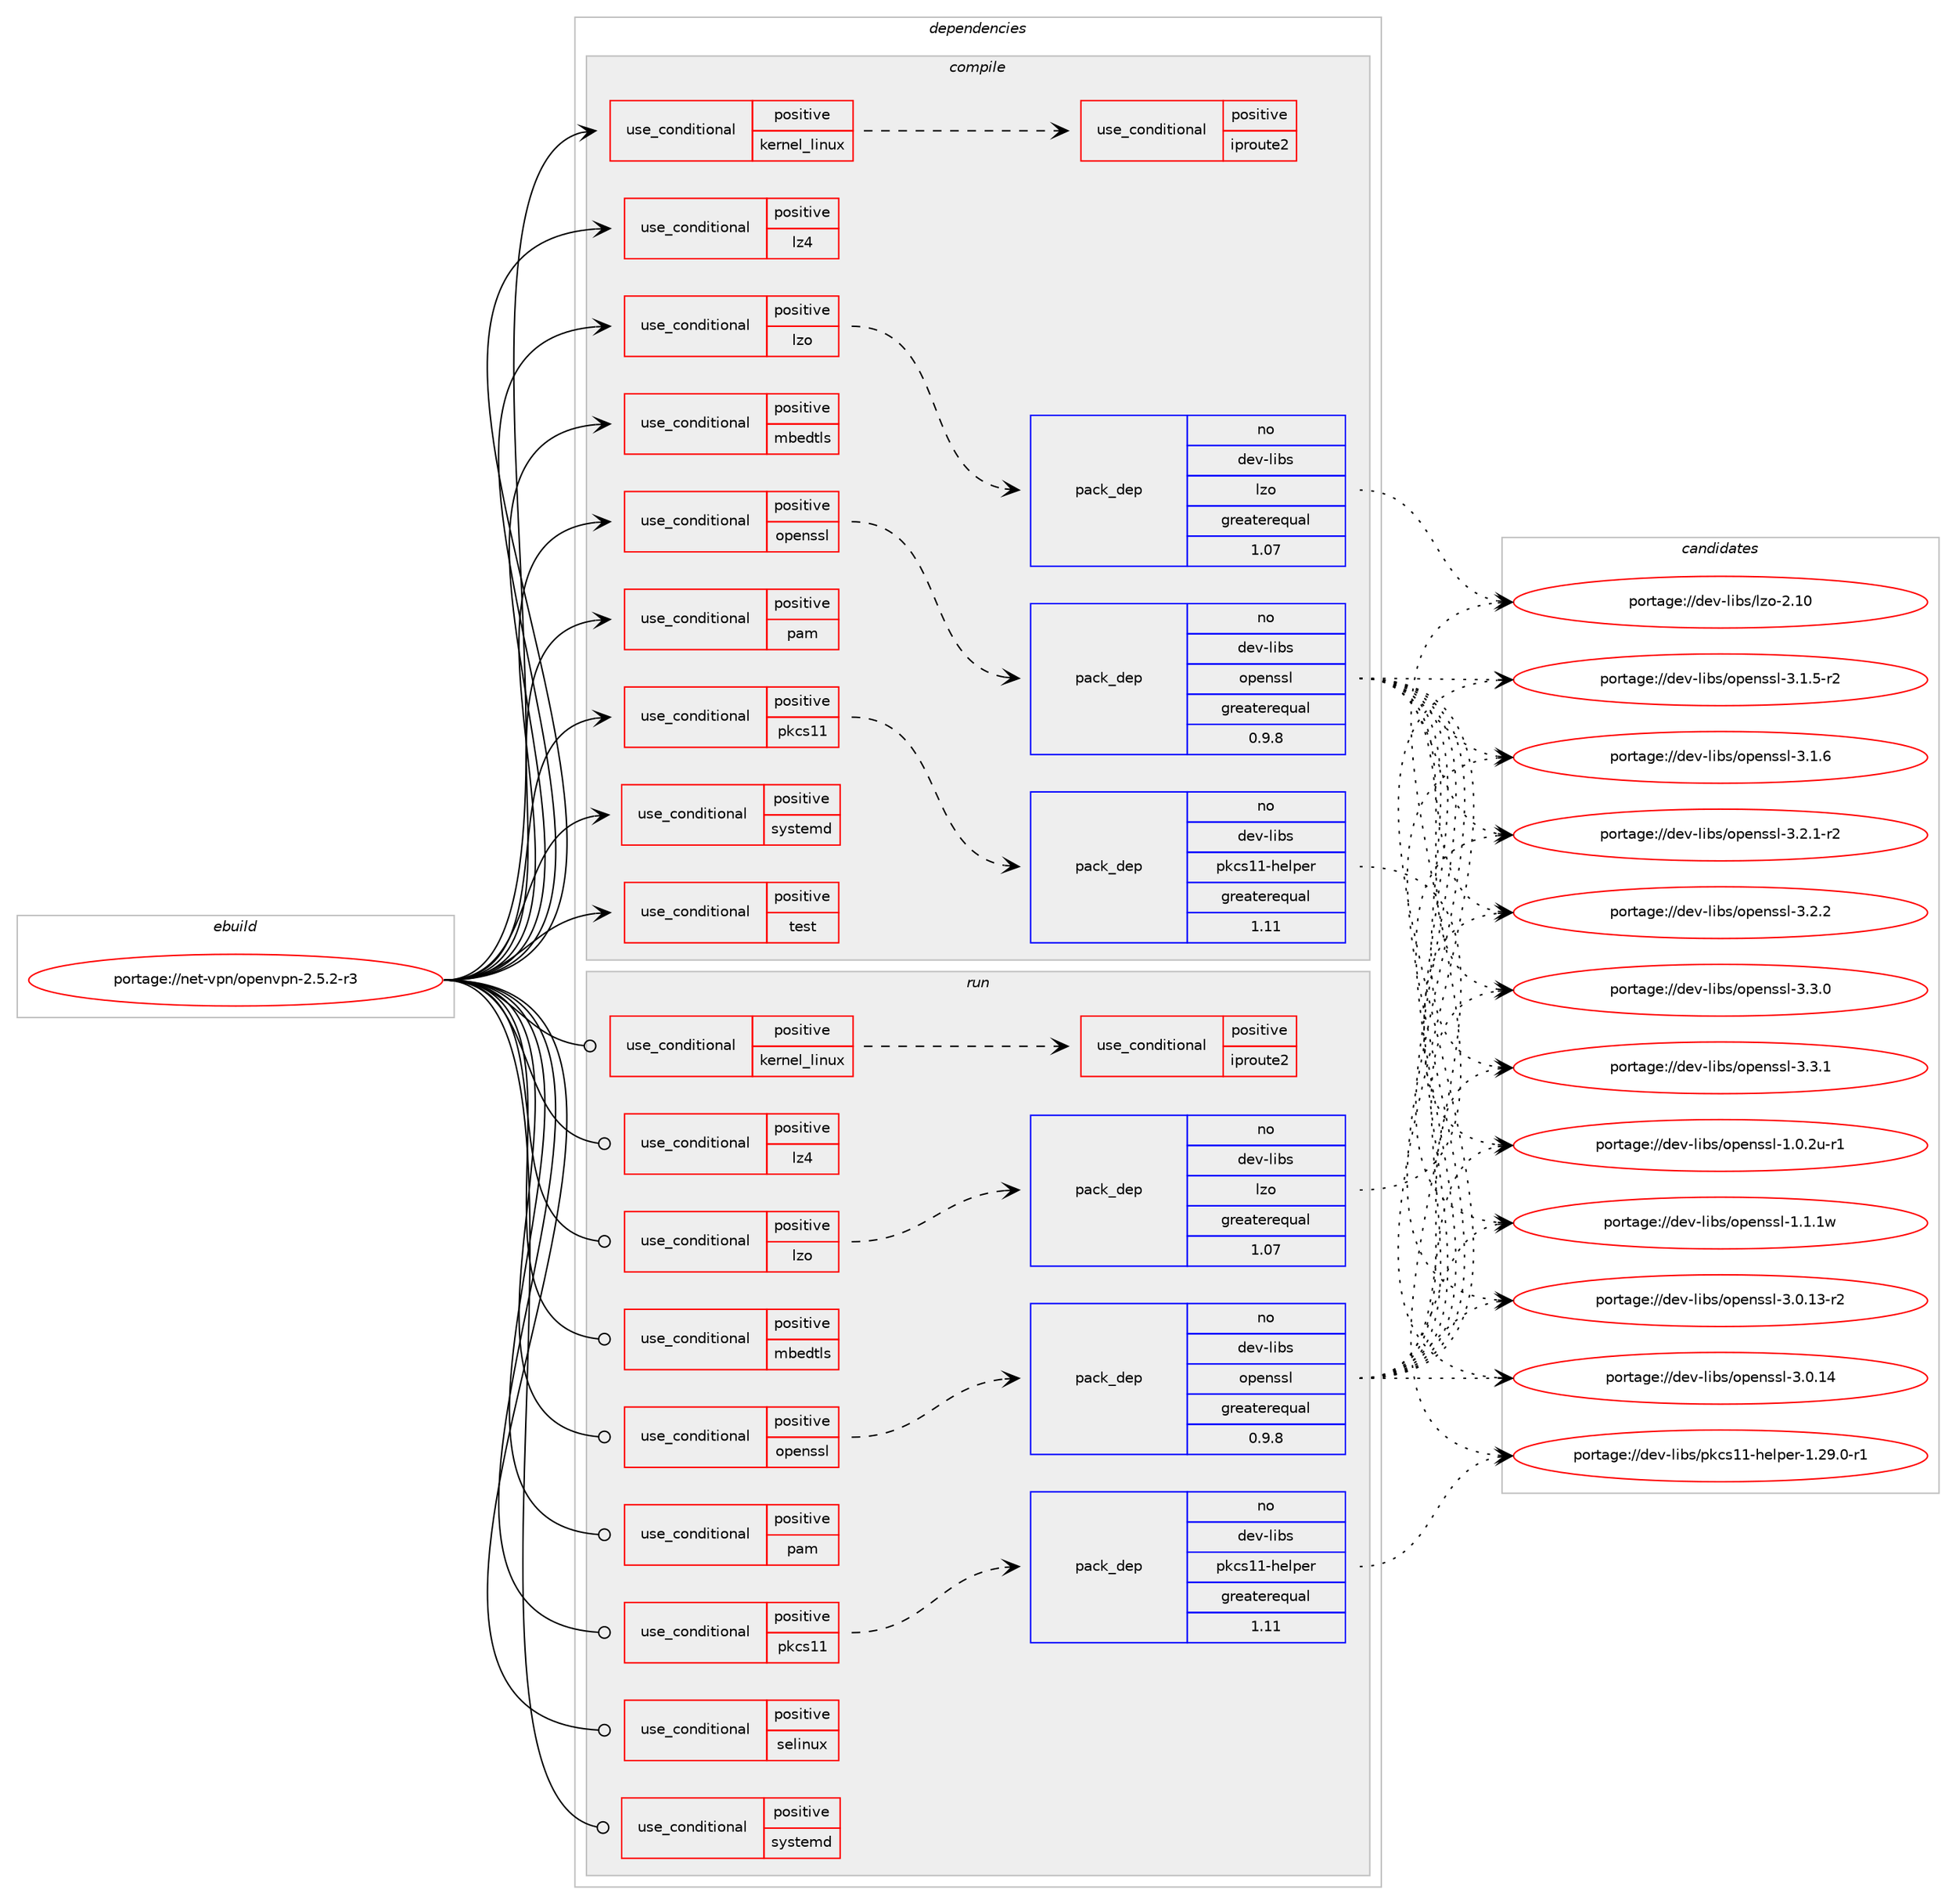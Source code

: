 digraph prolog {

# *************
# Graph options
# *************

newrank=true;
concentrate=true;
compound=true;
graph [rankdir=LR,fontname=Helvetica,fontsize=10,ranksep=1.5];#, ranksep=2.5, nodesep=0.2];
edge  [arrowhead=vee];
node  [fontname=Helvetica,fontsize=10];

# **********
# The ebuild
# **********

subgraph cluster_leftcol {
color=gray;
rank=same;
label=<<i>ebuild</i>>;
id [label="portage://net-vpn/openvpn-2.5.2-r3", color=red, width=4, href="../net-vpn/openvpn-2.5.2-r3.svg"];
}

# ****************
# The dependencies
# ****************

subgraph cluster_midcol {
color=gray;
label=<<i>dependencies</i>>;
subgraph cluster_compile {
fillcolor="#eeeeee";
style=filled;
label=<<i>compile</i>>;
subgraph cond99670 {
dependency195450 [label=<<TABLE BORDER="0" CELLBORDER="1" CELLSPACING="0" CELLPADDING="4"><TR><TD ROWSPAN="3" CELLPADDING="10">use_conditional</TD></TR><TR><TD>positive</TD></TR><TR><TD>kernel_linux</TD></TR></TABLE>>, shape=none, color=red];
subgraph cond99671 {
dependency195451 [label=<<TABLE BORDER="0" CELLBORDER="1" CELLSPACING="0" CELLPADDING="4"><TR><TD ROWSPAN="3" CELLPADDING="10">use_conditional</TD></TR><TR><TD>positive</TD></TR><TR><TD>iproute2</TD></TR></TABLE>>, shape=none, color=red];
# *** BEGIN UNKNOWN DEPENDENCY TYPE (TODO) ***
# dependency195451 -> package_dependency(portage://net-vpn/openvpn-2.5.2-r3,install,no,sys-apps,iproute2,none,[,,],[],[use(disable(minimal),none)])
# *** END UNKNOWN DEPENDENCY TYPE (TODO) ***

}
dependency195450:e -> dependency195451:w [weight=20,style="dashed",arrowhead="vee"];
}
id:e -> dependency195450:w [weight=20,style="solid",arrowhead="vee"];
subgraph cond99672 {
dependency195452 [label=<<TABLE BORDER="0" CELLBORDER="1" CELLSPACING="0" CELLPADDING="4"><TR><TD ROWSPAN="3" CELLPADDING="10">use_conditional</TD></TR><TR><TD>positive</TD></TR><TR><TD>lz4</TD></TR></TABLE>>, shape=none, color=red];
# *** BEGIN UNKNOWN DEPENDENCY TYPE (TODO) ***
# dependency195452 -> package_dependency(portage://net-vpn/openvpn-2.5.2-r3,install,no,app-arch,lz4,none,[,,],[],[])
# *** END UNKNOWN DEPENDENCY TYPE (TODO) ***

}
id:e -> dependency195452:w [weight=20,style="solid",arrowhead="vee"];
subgraph cond99673 {
dependency195453 [label=<<TABLE BORDER="0" CELLBORDER="1" CELLSPACING="0" CELLPADDING="4"><TR><TD ROWSPAN="3" CELLPADDING="10">use_conditional</TD></TR><TR><TD>positive</TD></TR><TR><TD>lzo</TD></TR></TABLE>>, shape=none, color=red];
subgraph pack93054 {
dependency195454 [label=<<TABLE BORDER="0" CELLBORDER="1" CELLSPACING="0" CELLPADDING="4" WIDTH="220"><TR><TD ROWSPAN="6" CELLPADDING="30">pack_dep</TD></TR><TR><TD WIDTH="110">no</TD></TR><TR><TD>dev-libs</TD></TR><TR><TD>lzo</TD></TR><TR><TD>greaterequal</TD></TR><TR><TD>1.07</TD></TR></TABLE>>, shape=none, color=blue];
}
dependency195453:e -> dependency195454:w [weight=20,style="dashed",arrowhead="vee"];
}
id:e -> dependency195453:w [weight=20,style="solid",arrowhead="vee"];
subgraph cond99674 {
dependency195455 [label=<<TABLE BORDER="0" CELLBORDER="1" CELLSPACING="0" CELLPADDING="4"><TR><TD ROWSPAN="3" CELLPADDING="10">use_conditional</TD></TR><TR><TD>positive</TD></TR><TR><TD>mbedtls</TD></TR></TABLE>>, shape=none, color=red];
# *** BEGIN UNKNOWN DEPENDENCY TYPE (TODO) ***
# dependency195455 -> package_dependency(portage://net-vpn/openvpn-2.5.2-r3,install,no,net-libs,mbedtls,none,[,,],any_same_slot,[])
# *** END UNKNOWN DEPENDENCY TYPE (TODO) ***

}
id:e -> dependency195455:w [weight=20,style="solid",arrowhead="vee"];
subgraph cond99675 {
dependency195456 [label=<<TABLE BORDER="0" CELLBORDER="1" CELLSPACING="0" CELLPADDING="4"><TR><TD ROWSPAN="3" CELLPADDING="10">use_conditional</TD></TR><TR><TD>positive</TD></TR><TR><TD>openssl</TD></TR></TABLE>>, shape=none, color=red];
subgraph pack93055 {
dependency195457 [label=<<TABLE BORDER="0" CELLBORDER="1" CELLSPACING="0" CELLPADDING="4" WIDTH="220"><TR><TD ROWSPAN="6" CELLPADDING="30">pack_dep</TD></TR><TR><TD WIDTH="110">no</TD></TR><TR><TD>dev-libs</TD></TR><TR><TD>openssl</TD></TR><TR><TD>greaterequal</TD></TR><TR><TD>0.9.8</TD></TR></TABLE>>, shape=none, color=blue];
}
dependency195456:e -> dependency195457:w [weight=20,style="dashed",arrowhead="vee"];
}
id:e -> dependency195456:w [weight=20,style="solid",arrowhead="vee"];
subgraph cond99676 {
dependency195458 [label=<<TABLE BORDER="0" CELLBORDER="1" CELLSPACING="0" CELLPADDING="4"><TR><TD ROWSPAN="3" CELLPADDING="10">use_conditional</TD></TR><TR><TD>positive</TD></TR><TR><TD>pam</TD></TR></TABLE>>, shape=none, color=red];
# *** BEGIN UNKNOWN DEPENDENCY TYPE (TODO) ***
# dependency195458 -> package_dependency(portage://net-vpn/openvpn-2.5.2-r3,install,no,sys-libs,pam,none,[,,],[],[])
# *** END UNKNOWN DEPENDENCY TYPE (TODO) ***

}
id:e -> dependency195458:w [weight=20,style="solid",arrowhead="vee"];
subgraph cond99677 {
dependency195459 [label=<<TABLE BORDER="0" CELLBORDER="1" CELLSPACING="0" CELLPADDING="4"><TR><TD ROWSPAN="3" CELLPADDING="10">use_conditional</TD></TR><TR><TD>positive</TD></TR><TR><TD>pkcs11</TD></TR></TABLE>>, shape=none, color=red];
subgraph pack93056 {
dependency195460 [label=<<TABLE BORDER="0" CELLBORDER="1" CELLSPACING="0" CELLPADDING="4" WIDTH="220"><TR><TD ROWSPAN="6" CELLPADDING="30">pack_dep</TD></TR><TR><TD WIDTH="110">no</TD></TR><TR><TD>dev-libs</TD></TR><TR><TD>pkcs11-helper</TD></TR><TR><TD>greaterequal</TD></TR><TR><TD>1.11</TD></TR></TABLE>>, shape=none, color=blue];
}
dependency195459:e -> dependency195460:w [weight=20,style="dashed",arrowhead="vee"];
}
id:e -> dependency195459:w [weight=20,style="solid",arrowhead="vee"];
subgraph cond99678 {
dependency195461 [label=<<TABLE BORDER="0" CELLBORDER="1" CELLSPACING="0" CELLPADDING="4"><TR><TD ROWSPAN="3" CELLPADDING="10">use_conditional</TD></TR><TR><TD>positive</TD></TR><TR><TD>systemd</TD></TR></TABLE>>, shape=none, color=red];
# *** BEGIN UNKNOWN DEPENDENCY TYPE (TODO) ***
# dependency195461 -> package_dependency(portage://net-vpn/openvpn-2.5.2-r3,install,no,sys-apps,systemd,none,[,,],[],[])
# *** END UNKNOWN DEPENDENCY TYPE (TODO) ***

}
id:e -> dependency195461:w [weight=20,style="solid",arrowhead="vee"];
subgraph cond99679 {
dependency195462 [label=<<TABLE BORDER="0" CELLBORDER="1" CELLSPACING="0" CELLPADDING="4"><TR><TD ROWSPAN="3" CELLPADDING="10">use_conditional</TD></TR><TR><TD>positive</TD></TR><TR><TD>test</TD></TR></TABLE>>, shape=none, color=red];
# *** BEGIN UNKNOWN DEPENDENCY TYPE (TODO) ***
# dependency195462 -> package_dependency(portage://net-vpn/openvpn-2.5.2-r3,install,no,dev-util,cmocka,none,[,,],[],[])
# *** END UNKNOWN DEPENDENCY TYPE (TODO) ***

}
id:e -> dependency195462:w [weight=20,style="solid",arrowhead="vee"];
}
subgraph cluster_compileandrun {
fillcolor="#eeeeee";
style=filled;
label=<<i>compile and run</i>>;
}
subgraph cluster_run {
fillcolor="#eeeeee";
style=filled;
label=<<i>run</i>>;
subgraph cond99680 {
dependency195463 [label=<<TABLE BORDER="0" CELLBORDER="1" CELLSPACING="0" CELLPADDING="4"><TR><TD ROWSPAN="3" CELLPADDING="10">use_conditional</TD></TR><TR><TD>positive</TD></TR><TR><TD>kernel_linux</TD></TR></TABLE>>, shape=none, color=red];
subgraph cond99681 {
dependency195464 [label=<<TABLE BORDER="0" CELLBORDER="1" CELLSPACING="0" CELLPADDING="4"><TR><TD ROWSPAN="3" CELLPADDING="10">use_conditional</TD></TR><TR><TD>positive</TD></TR><TR><TD>iproute2</TD></TR></TABLE>>, shape=none, color=red];
# *** BEGIN UNKNOWN DEPENDENCY TYPE (TODO) ***
# dependency195464 -> package_dependency(portage://net-vpn/openvpn-2.5.2-r3,run,no,sys-apps,iproute2,none,[,,],[],[use(disable(minimal),none)])
# *** END UNKNOWN DEPENDENCY TYPE (TODO) ***

}
dependency195463:e -> dependency195464:w [weight=20,style="dashed",arrowhead="vee"];
}
id:e -> dependency195463:w [weight=20,style="solid",arrowhead="odot"];
subgraph cond99682 {
dependency195465 [label=<<TABLE BORDER="0" CELLBORDER="1" CELLSPACING="0" CELLPADDING="4"><TR><TD ROWSPAN="3" CELLPADDING="10">use_conditional</TD></TR><TR><TD>positive</TD></TR><TR><TD>lz4</TD></TR></TABLE>>, shape=none, color=red];
# *** BEGIN UNKNOWN DEPENDENCY TYPE (TODO) ***
# dependency195465 -> package_dependency(portage://net-vpn/openvpn-2.5.2-r3,run,no,app-arch,lz4,none,[,,],[],[])
# *** END UNKNOWN DEPENDENCY TYPE (TODO) ***

}
id:e -> dependency195465:w [weight=20,style="solid",arrowhead="odot"];
subgraph cond99683 {
dependency195466 [label=<<TABLE BORDER="0" CELLBORDER="1" CELLSPACING="0" CELLPADDING="4"><TR><TD ROWSPAN="3" CELLPADDING="10">use_conditional</TD></TR><TR><TD>positive</TD></TR><TR><TD>lzo</TD></TR></TABLE>>, shape=none, color=red];
subgraph pack93057 {
dependency195467 [label=<<TABLE BORDER="0" CELLBORDER="1" CELLSPACING="0" CELLPADDING="4" WIDTH="220"><TR><TD ROWSPAN="6" CELLPADDING="30">pack_dep</TD></TR><TR><TD WIDTH="110">no</TD></TR><TR><TD>dev-libs</TD></TR><TR><TD>lzo</TD></TR><TR><TD>greaterequal</TD></TR><TR><TD>1.07</TD></TR></TABLE>>, shape=none, color=blue];
}
dependency195466:e -> dependency195467:w [weight=20,style="dashed",arrowhead="vee"];
}
id:e -> dependency195466:w [weight=20,style="solid",arrowhead="odot"];
subgraph cond99684 {
dependency195468 [label=<<TABLE BORDER="0" CELLBORDER="1" CELLSPACING="0" CELLPADDING="4"><TR><TD ROWSPAN="3" CELLPADDING="10">use_conditional</TD></TR><TR><TD>positive</TD></TR><TR><TD>mbedtls</TD></TR></TABLE>>, shape=none, color=red];
# *** BEGIN UNKNOWN DEPENDENCY TYPE (TODO) ***
# dependency195468 -> package_dependency(portage://net-vpn/openvpn-2.5.2-r3,run,no,net-libs,mbedtls,none,[,,],any_same_slot,[])
# *** END UNKNOWN DEPENDENCY TYPE (TODO) ***

}
id:e -> dependency195468:w [weight=20,style="solid",arrowhead="odot"];
subgraph cond99685 {
dependency195469 [label=<<TABLE BORDER="0" CELLBORDER="1" CELLSPACING="0" CELLPADDING="4"><TR><TD ROWSPAN="3" CELLPADDING="10">use_conditional</TD></TR><TR><TD>positive</TD></TR><TR><TD>openssl</TD></TR></TABLE>>, shape=none, color=red];
subgraph pack93058 {
dependency195470 [label=<<TABLE BORDER="0" CELLBORDER="1" CELLSPACING="0" CELLPADDING="4" WIDTH="220"><TR><TD ROWSPAN="6" CELLPADDING="30">pack_dep</TD></TR><TR><TD WIDTH="110">no</TD></TR><TR><TD>dev-libs</TD></TR><TR><TD>openssl</TD></TR><TR><TD>greaterequal</TD></TR><TR><TD>0.9.8</TD></TR></TABLE>>, shape=none, color=blue];
}
dependency195469:e -> dependency195470:w [weight=20,style="dashed",arrowhead="vee"];
}
id:e -> dependency195469:w [weight=20,style="solid",arrowhead="odot"];
subgraph cond99686 {
dependency195471 [label=<<TABLE BORDER="0" CELLBORDER="1" CELLSPACING="0" CELLPADDING="4"><TR><TD ROWSPAN="3" CELLPADDING="10">use_conditional</TD></TR><TR><TD>positive</TD></TR><TR><TD>pam</TD></TR></TABLE>>, shape=none, color=red];
# *** BEGIN UNKNOWN DEPENDENCY TYPE (TODO) ***
# dependency195471 -> package_dependency(portage://net-vpn/openvpn-2.5.2-r3,run,no,sys-libs,pam,none,[,,],[],[])
# *** END UNKNOWN DEPENDENCY TYPE (TODO) ***

}
id:e -> dependency195471:w [weight=20,style="solid",arrowhead="odot"];
subgraph cond99687 {
dependency195472 [label=<<TABLE BORDER="0" CELLBORDER="1" CELLSPACING="0" CELLPADDING="4"><TR><TD ROWSPAN="3" CELLPADDING="10">use_conditional</TD></TR><TR><TD>positive</TD></TR><TR><TD>pkcs11</TD></TR></TABLE>>, shape=none, color=red];
subgraph pack93059 {
dependency195473 [label=<<TABLE BORDER="0" CELLBORDER="1" CELLSPACING="0" CELLPADDING="4" WIDTH="220"><TR><TD ROWSPAN="6" CELLPADDING="30">pack_dep</TD></TR><TR><TD WIDTH="110">no</TD></TR><TR><TD>dev-libs</TD></TR><TR><TD>pkcs11-helper</TD></TR><TR><TD>greaterequal</TD></TR><TR><TD>1.11</TD></TR></TABLE>>, shape=none, color=blue];
}
dependency195472:e -> dependency195473:w [weight=20,style="dashed",arrowhead="vee"];
}
id:e -> dependency195472:w [weight=20,style="solid",arrowhead="odot"];
subgraph cond99688 {
dependency195474 [label=<<TABLE BORDER="0" CELLBORDER="1" CELLSPACING="0" CELLPADDING="4"><TR><TD ROWSPAN="3" CELLPADDING="10">use_conditional</TD></TR><TR><TD>positive</TD></TR><TR><TD>selinux</TD></TR></TABLE>>, shape=none, color=red];
# *** BEGIN UNKNOWN DEPENDENCY TYPE (TODO) ***
# dependency195474 -> package_dependency(portage://net-vpn/openvpn-2.5.2-r3,run,no,sec-policy,selinux-openvpn,none,[,,],[],[])
# *** END UNKNOWN DEPENDENCY TYPE (TODO) ***

}
id:e -> dependency195474:w [weight=20,style="solid",arrowhead="odot"];
subgraph cond99689 {
dependency195475 [label=<<TABLE BORDER="0" CELLBORDER="1" CELLSPACING="0" CELLPADDING="4"><TR><TD ROWSPAN="3" CELLPADDING="10">use_conditional</TD></TR><TR><TD>positive</TD></TR><TR><TD>systemd</TD></TR></TABLE>>, shape=none, color=red];
# *** BEGIN UNKNOWN DEPENDENCY TYPE (TODO) ***
# dependency195475 -> package_dependency(portage://net-vpn/openvpn-2.5.2-r3,run,no,sys-apps,systemd,none,[,,],[],[])
# *** END UNKNOWN DEPENDENCY TYPE (TODO) ***

}
id:e -> dependency195475:w [weight=20,style="solid",arrowhead="odot"];
# *** BEGIN UNKNOWN DEPENDENCY TYPE (TODO) ***
# id -> package_dependency(portage://net-vpn/openvpn-2.5.2-r3,run,no,acct-group,openvpn,none,[,,],[],[])
# *** END UNKNOWN DEPENDENCY TYPE (TODO) ***

# *** BEGIN UNKNOWN DEPENDENCY TYPE (TODO) ***
# id -> package_dependency(portage://net-vpn/openvpn-2.5.2-r3,run,no,acct-user,openvpn,none,[,,],[],[])
# *** END UNKNOWN DEPENDENCY TYPE (TODO) ***

# *** BEGIN UNKNOWN DEPENDENCY TYPE (TODO) ***
# id -> package_dependency(portage://net-vpn/openvpn-2.5.2-r3,run,no,virtual,tmpfiles,none,[,,],[],[])
# *** END UNKNOWN DEPENDENCY TYPE (TODO) ***

}
}

# **************
# The candidates
# **************

subgraph cluster_choices {
rank=same;
color=gray;
label=<<i>candidates</i>>;

subgraph choice93054 {
color=black;
nodesep=1;
choice1001011184510810598115471081221114550464948 [label="portage://dev-libs/lzo-2.10", color=red, width=4,href="../dev-libs/lzo-2.10.svg"];
dependency195454:e -> choice1001011184510810598115471081221114550464948:w [style=dotted,weight="100"];
}
subgraph choice93055 {
color=black;
nodesep=1;
choice1001011184510810598115471111121011101151151084549464846501174511449 [label="portage://dev-libs/openssl-1.0.2u-r1", color=red, width=4,href="../dev-libs/openssl-1.0.2u-r1.svg"];
choice100101118451081059811547111112101110115115108454946494649119 [label="portage://dev-libs/openssl-1.1.1w", color=red, width=4,href="../dev-libs/openssl-1.1.1w.svg"];
choice100101118451081059811547111112101110115115108455146484649514511450 [label="portage://dev-libs/openssl-3.0.13-r2", color=red, width=4,href="../dev-libs/openssl-3.0.13-r2.svg"];
choice10010111845108105981154711111210111011511510845514648464952 [label="portage://dev-libs/openssl-3.0.14", color=red, width=4,href="../dev-libs/openssl-3.0.14.svg"];
choice1001011184510810598115471111121011101151151084551464946534511450 [label="portage://dev-libs/openssl-3.1.5-r2", color=red, width=4,href="../dev-libs/openssl-3.1.5-r2.svg"];
choice100101118451081059811547111112101110115115108455146494654 [label="portage://dev-libs/openssl-3.1.6", color=red, width=4,href="../dev-libs/openssl-3.1.6.svg"];
choice1001011184510810598115471111121011101151151084551465046494511450 [label="portage://dev-libs/openssl-3.2.1-r2", color=red, width=4,href="../dev-libs/openssl-3.2.1-r2.svg"];
choice100101118451081059811547111112101110115115108455146504650 [label="portage://dev-libs/openssl-3.2.2", color=red, width=4,href="../dev-libs/openssl-3.2.2.svg"];
choice100101118451081059811547111112101110115115108455146514648 [label="portage://dev-libs/openssl-3.3.0", color=red, width=4,href="../dev-libs/openssl-3.3.0.svg"];
choice100101118451081059811547111112101110115115108455146514649 [label="portage://dev-libs/openssl-3.3.1", color=red, width=4,href="../dev-libs/openssl-3.3.1.svg"];
dependency195457:e -> choice1001011184510810598115471111121011101151151084549464846501174511449:w [style=dotted,weight="100"];
dependency195457:e -> choice100101118451081059811547111112101110115115108454946494649119:w [style=dotted,weight="100"];
dependency195457:e -> choice100101118451081059811547111112101110115115108455146484649514511450:w [style=dotted,weight="100"];
dependency195457:e -> choice10010111845108105981154711111210111011511510845514648464952:w [style=dotted,weight="100"];
dependency195457:e -> choice1001011184510810598115471111121011101151151084551464946534511450:w [style=dotted,weight="100"];
dependency195457:e -> choice100101118451081059811547111112101110115115108455146494654:w [style=dotted,weight="100"];
dependency195457:e -> choice1001011184510810598115471111121011101151151084551465046494511450:w [style=dotted,weight="100"];
dependency195457:e -> choice100101118451081059811547111112101110115115108455146504650:w [style=dotted,weight="100"];
dependency195457:e -> choice100101118451081059811547111112101110115115108455146514648:w [style=dotted,weight="100"];
dependency195457:e -> choice100101118451081059811547111112101110115115108455146514649:w [style=dotted,weight="100"];
}
subgraph choice93056 {
color=black;
nodesep=1;
choice10010111845108105981154711210799115494945104101108112101114454946505746484511449 [label="portage://dev-libs/pkcs11-helper-1.29.0-r1", color=red, width=4,href="../dev-libs/pkcs11-helper-1.29.0-r1.svg"];
dependency195460:e -> choice10010111845108105981154711210799115494945104101108112101114454946505746484511449:w [style=dotted,weight="100"];
}
subgraph choice93057 {
color=black;
nodesep=1;
choice1001011184510810598115471081221114550464948 [label="portage://dev-libs/lzo-2.10", color=red, width=4,href="../dev-libs/lzo-2.10.svg"];
dependency195467:e -> choice1001011184510810598115471081221114550464948:w [style=dotted,weight="100"];
}
subgraph choice93058 {
color=black;
nodesep=1;
choice1001011184510810598115471111121011101151151084549464846501174511449 [label="portage://dev-libs/openssl-1.0.2u-r1", color=red, width=4,href="../dev-libs/openssl-1.0.2u-r1.svg"];
choice100101118451081059811547111112101110115115108454946494649119 [label="portage://dev-libs/openssl-1.1.1w", color=red, width=4,href="../dev-libs/openssl-1.1.1w.svg"];
choice100101118451081059811547111112101110115115108455146484649514511450 [label="portage://dev-libs/openssl-3.0.13-r2", color=red, width=4,href="../dev-libs/openssl-3.0.13-r2.svg"];
choice10010111845108105981154711111210111011511510845514648464952 [label="portage://dev-libs/openssl-3.0.14", color=red, width=4,href="../dev-libs/openssl-3.0.14.svg"];
choice1001011184510810598115471111121011101151151084551464946534511450 [label="portage://dev-libs/openssl-3.1.5-r2", color=red, width=4,href="../dev-libs/openssl-3.1.5-r2.svg"];
choice100101118451081059811547111112101110115115108455146494654 [label="portage://dev-libs/openssl-3.1.6", color=red, width=4,href="../dev-libs/openssl-3.1.6.svg"];
choice1001011184510810598115471111121011101151151084551465046494511450 [label="portage://dev-libs/openssl-3.2.1-r2", color=red, width=4,href="../dev-libs/openssl-3.2.1-r2.svg"];
choice100101118451081059811547111112101110115115108455146504650 [label="portage://dev-libs/openssl-3.2.2", color=red, width=4,href="../dev-libs/openssl-3.2.2.svg"];
choice100101118451081059811547111112101110115115108455146514648 [label="portage://dev-libs/openssl-3.3.0", color=red, width=4,href="../dev-libs/openssl-3.3.0.svg"];
choice100101118451081059811547111112101110115115108455146514649 [label="portage://dev-libs/openssl-3.3.1", color=red, width=4,href="../dev-libs/openssl-3.3.1.svg"];
dependency195470:e -> choice1001011184510810598115471111121011101151151084549464846501174511449:w [style=dotted,weight="100"];
dependency195470:e -> choice100101118451081059811547111112101110115115108454946494649119:w [style=dotted,weight="100"];
dependency195470:e -> choice100101118451081059811547111112101110115115108455146484649514511450:w [style=dotted,weight="100"];
dependency195470:e -> choice10010111845108105981154711111210111011511510845514648464952:w [style=dotted,weight="100"];
dependency195470:e -> choice1001011184510810598115471111121011101151151084551464946534511450:w [style=dotted,weight="100"];
dependency195470:e -> choice100101118451081059811547111112101110115115108455146494654:w [style=dotted,weight="100"];
dependency195470:e -> choice1001011184510810598115471111121011101151151084551465046494511450:w [style=dotted,weight="100"];
dependency195470:e -> choice100101118451081059811547111112101110115115108455146504650:w [style=dotted,weight="100"];
dependency195470:e -> choice100101118451081059811547111112101110115115108455146514648:w [style=dotted,weight="100"];
dependency195470:e -> choice100101118451081059811547111112101110115115108455146514649:w [style=dotted,weight="100"];
}
subgraph choice93059 {
color=black;
nodesep=1;
choice10010111845108105981154711210799115494945104101108112101114454946505746484511449 [label="portage://dev-libs/pkcs11-helper-1.29.0-r1", color=red, width=4,href="../dev-libs/pkcs11-helper-1.29.0-r1.svg"];
dependency195473:e -> choice10010111845108105981154711210799115494945104101108112101114454946505746484511449:w [style=dotted,weight="100"];
}
}

}
